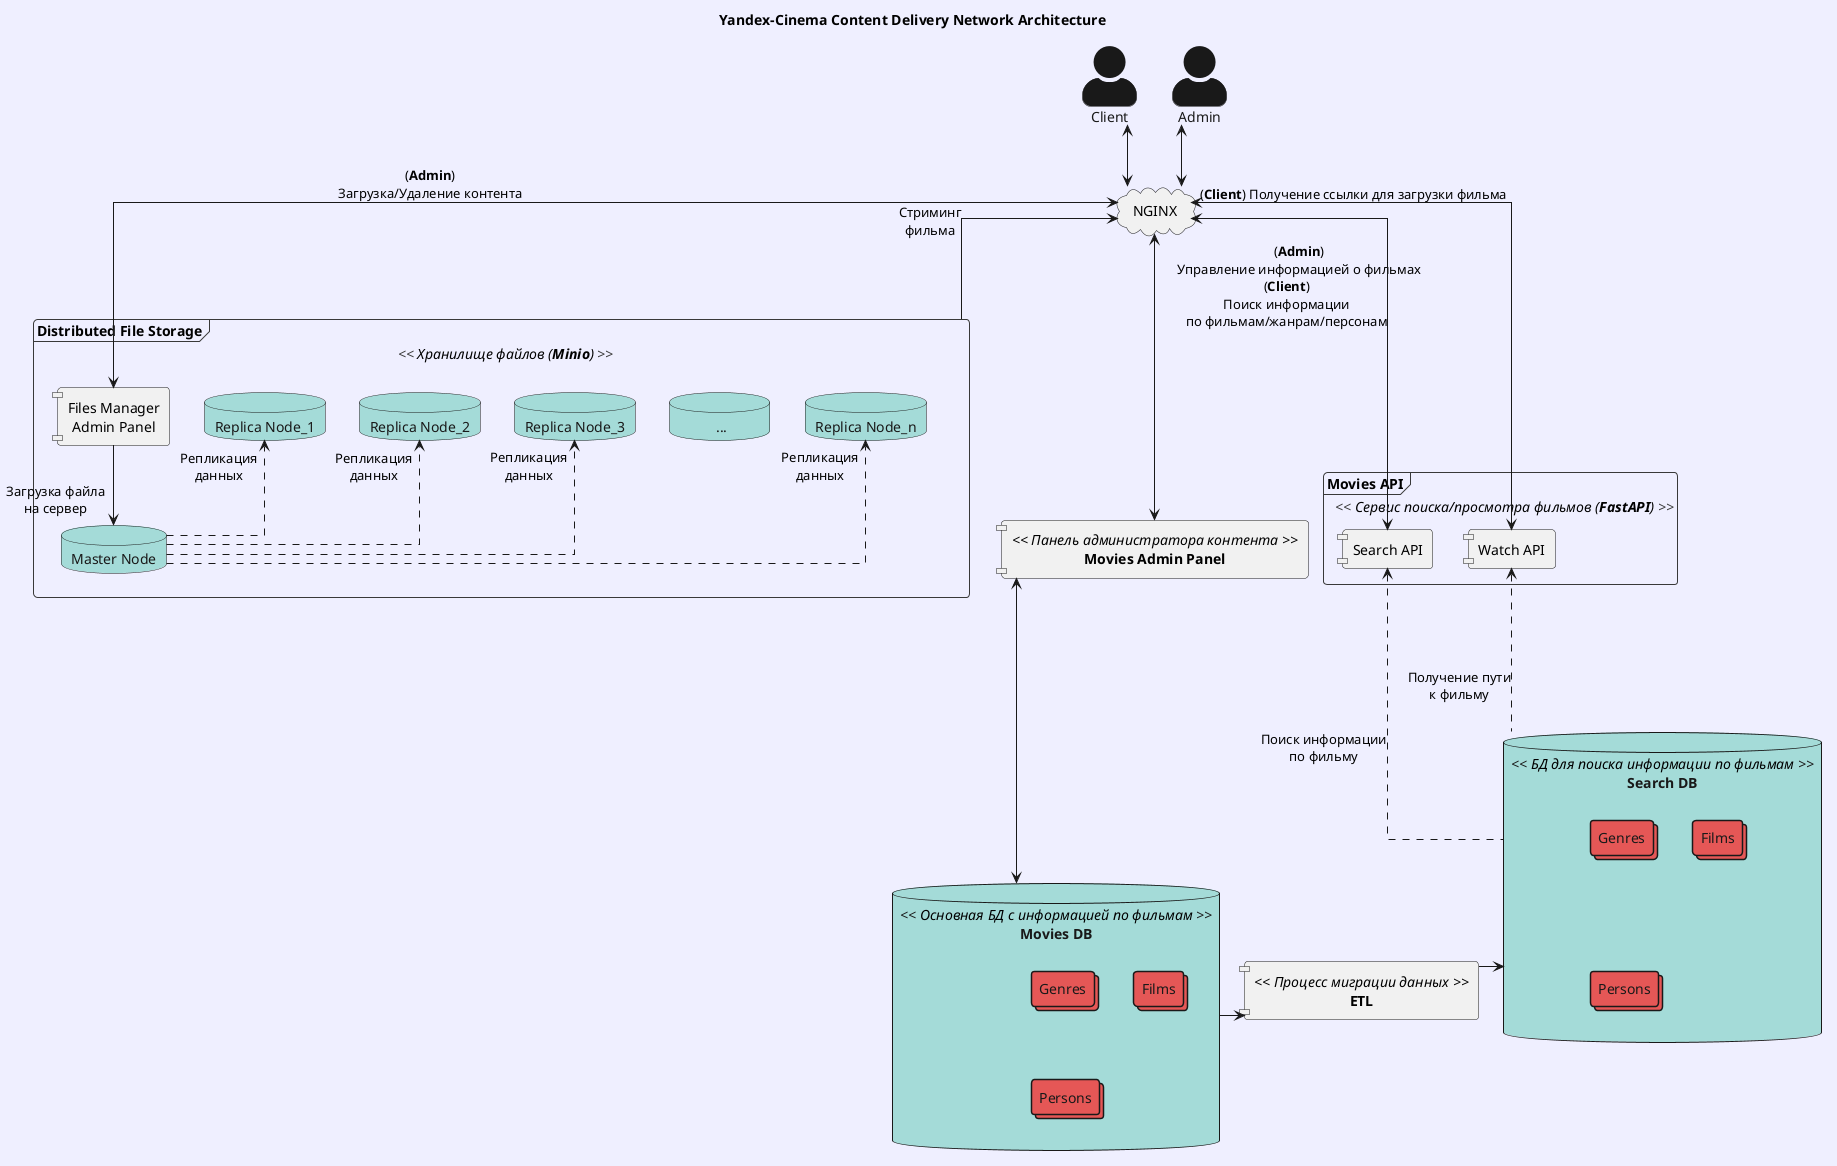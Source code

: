 @startuml
!theme mars
skinparam componentStyle uml1
skinparam backgroundColor MOTIVATION
skinparam defaultTextAlignment center
skinparam actorStyle awesome
skinparam linetype ortho


title Yandex-Cinema Content Delivery Network Architecture

actor Client
actor Admin
cloud "NGINX" as WebServer

frame "**Distributed File Storage**" as FileStorage << <color:Black>Хранилище файлов (**Minio**)</color> >> {
    component "Files Manager\nAdmin Panel" as FilesAdmin
    database "Master Node" as Master
    together {
        database "Replica Node_n" as Replica_N
        database "          ...         " as ReplicaAny
        database "Replica Node_3" as Replica3
        database "Replica Node_2" as Replica2
        database "Replica Node_1" as Replica1
    }
}

together {
    frame "**Movies API**" as Movies  << <color:Black>Сервис поиска/просмотра фильмов (**FastAPI**)</color> >> {
        component "Search API" as Search
        component "Watch API" as Watch
    }

    component "**Movies Admin Panel**" as ContentAdmin << <color:Black>Панель администратора контента</color> >>
}

together {

    database "**Movies DB**" as Postgres << <color:Black>Основная БД с информацией по фильмам</color> >> {
        together {
            collections "Genres" as GenresSQL
            collections "Films" as FilmsSQL
            collections "Persons" as PersonsSQL
        }
    }

    component "**ETL**" as ETL << <color:Black>Процесс миграции данных</color> >>

    database "**Search DB**" as Elastic << <color:Black>БД для поиска информации по фильмам</color> >> {
        together {
            collections "Genres" as GenresElastic
            collections "Films" as FilmsElastic
            collections "Persons" as PersonsElastic
        }
    }
}

Client <-d-> WebServer
Admin <-d-> WebServer

WebServer "(**Admin**)\nУправление информацией о фильмах" <-d-> ContentAdmin
WebServer <-r-> FilesAdmin: (**Admin**)\nЗагрузка/Удаление контента

FileStorage -u--> WebServer: Стриминг\nфильма

WebServer <--d--> Search: (**Client**)\nПоиск информации\nпо фильмам/жанрам/персонам
WebServer "(**Client**) Получение ссылки для загрузки фильма" <--d--> Watch

Elastic --u.-> Watch: Получение пути\nк фильму
Elastic --u.-> Search: Поиск информации\nпо фильму

ETL <-r- Postgres
ETL -u-> Elastic
ContentAdmin <-> Postgres
FilesAdmin --> "Загрузка файла\nна сервер" Master
Master -.[norank]-> "Репликация\nданных" Replica1
Master -.[norank]-> "Репликация\nданных" Replica2
Master -.[norank]-> "Репликация\nданных" Replica3
Master -.[norank]-> "Репликация\nданных" Replica_N


@enduml